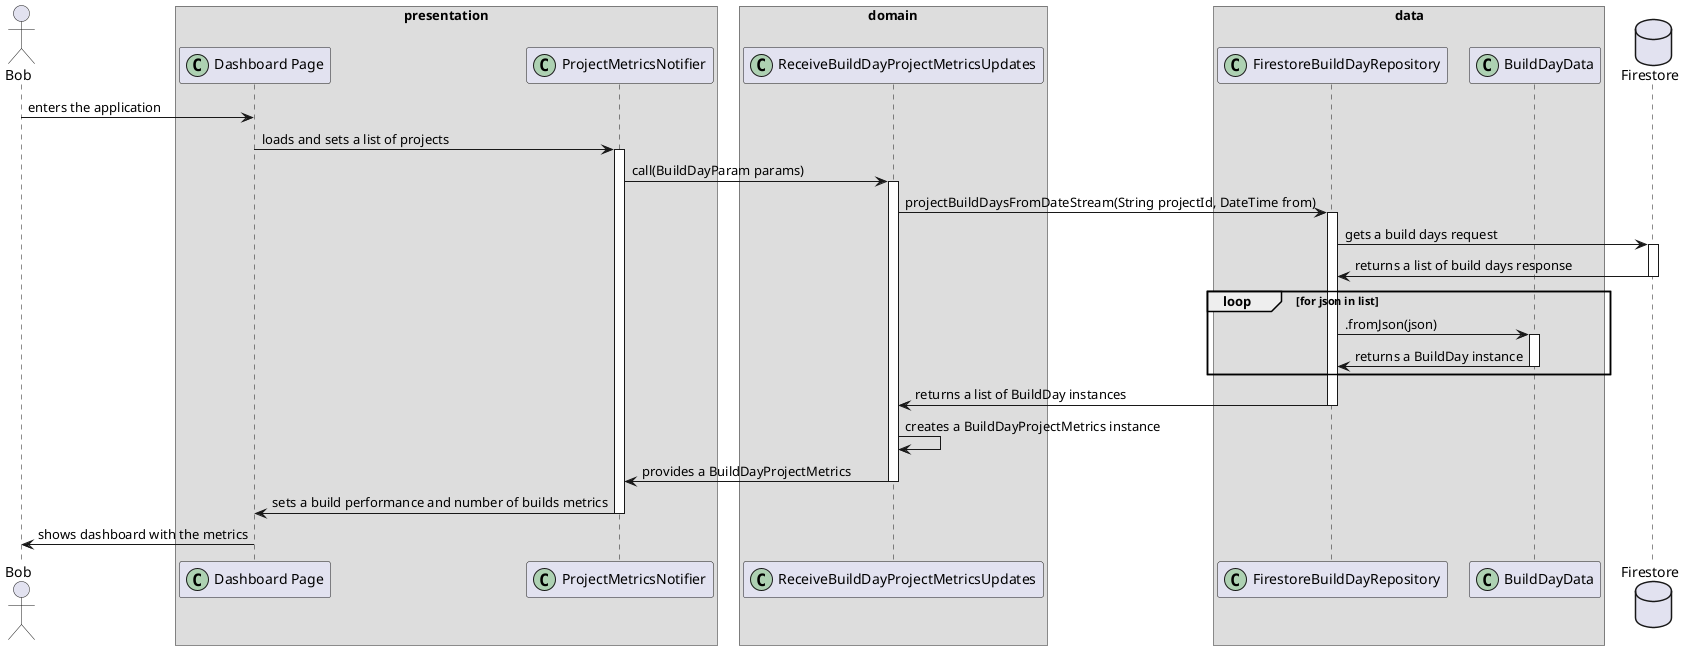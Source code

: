 @startuml build_days_sequence_diagram
skinparam BoxPadding 10

actor Bob

box "presentation"
    participant "Dashboard Page" as UI << (C,#ADD1B2) >>
    participant ProjectMetricsNotifier << (C,#ADD1B2) >>
end box

box "domain"
    participant ReceiveBuildDayProjectMetricsUpdates << (C,#ADD1B2) >>
end box

box "data"
    participant FirestoreBuildDayRepository << (C,#ADD1B2) >>
    participant BuildDayData << (C,#ADD1B2) >>
end box    

database Firestore

Bob -> UI : enters the application

UI -> ProjectMetricsNotifier : loads and sets a list of projects
activate ProjectMetricsNotifier

ProjectMetricsNotifier -> ReceiveBuildDayProjectMetricsUpdates : call(BuildDayParam params)
activate ReceiveBuildDayProjectMetricsUpdates

ReceiveBuildDayProjectMetricsUpdates -> FirestoreBuildDayRepository : projectBuildDaysFromDateStream(String projectId, DateTime from)
activate FirestoreBuildDayRepository

FirestoreBuildDayRepository -> Firestore : gets a build days request
activate Firestore

Firestore -> FirestoreBuildDayRepository : returns a list of build days response
deactivate Firestore

loop for json in list
    FirestoreBuildDayRepository -> BuildDayData : .fromJson(json)
    activate BuildDayData

    BuildDayData -> FirestoreBuildDayRepository : returns a BuildDay instance
    deactivate BuildDayData
end

FirestoreBuildDayRepository -> ReceiveBuildDayProjectMetricsUpdates : returns a list of BuildDay instances
deactivate FirestoreBuildDayRepository

ReceiveBuildDayProjectMetricsUpdates -> ReceiveBuildDayProjectMetricsUpdates : creates a BuildDayProjectMetrics instance
ReceiveBuildDayProjectMetricsUpdates -> ProjectMetricsNotifier : provides a BuildDayProjectMetrics
deactivate ReceiveBuildDayProjectMetricsUpdates

ProjectMetricsNotifier -> UI : sets a build performance and number of builds metrics
deactivate ProjectMetricsNotifier

UI -> Bob : shows dashboard with the metrics

@enduml
